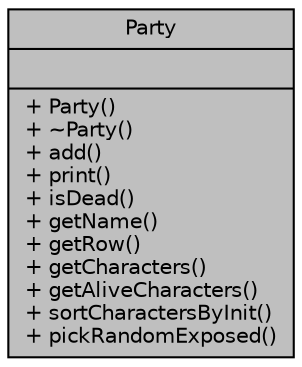 digraph "Party"
{
 // LATEX_PDF_SIZE
  bgcolor="transparent";
  edge [fontname="Helvetica",fontsize="10",labelfontname="Helvetica",labelfontsize="10"];
  node [fontname="Helvetica",fontsize="10",shape=record];
  Node1 [label="{Party\n||+ Party()\l+ ~Party()\l+ add()\l+ print()\l+ isDead()\l+ getName()\l+ getRow()\l+ getCharacters()\l+ getAliveCharacters()\l+ sortCharactersByInit()\l+ pickRandomExposed()\l}",height=0.2,width=0.4,color="black", fillcolor="grey75", style="filled", fontcolor="black",tooltip=" "];
}
